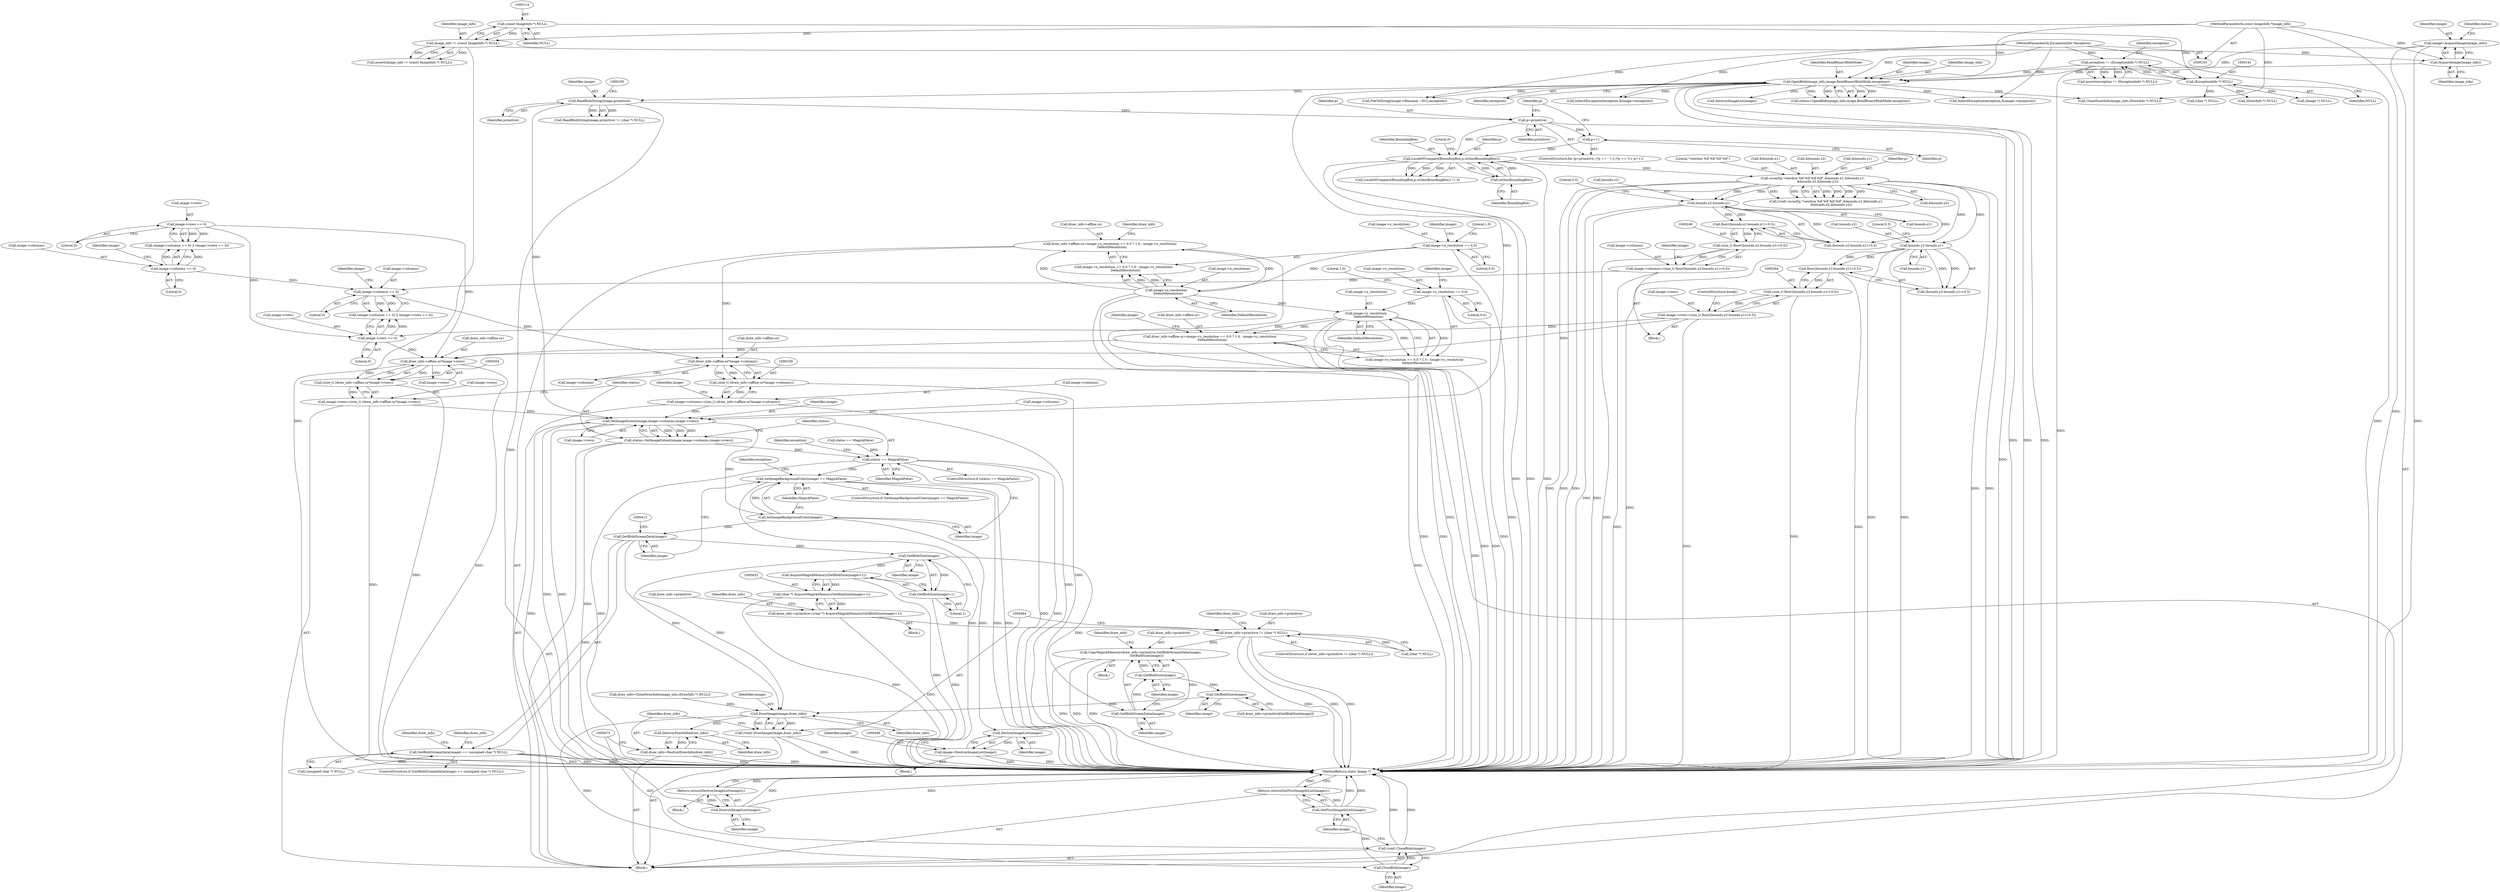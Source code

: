 digraph "0_ImageMagick_f6e9d0d9955e85bdd7540b251cd50d598dacc5e6_38@pointer" {
"1000366" [label="(Call,SetImageExtent(image,image->columns,image->rows))"];
"1000155" [label="(Call,OpenBlob(image_info,image,ReadBinaryBlobMode,exception))"];
"1000151" [label="(Call,AcquireImage(image_info))"];
"1000111" [label="(Call,image_info != (const ImageInfo *) NULL)"];
"1000104" [label="(MethodParameterIn,const ImageInfo *image_info)"];
"1000113" [label="(Call,(const ImageInfo *) NULL)"];
"1000149" [label="(Call,image=AcquireImage(image_info))"];
"1000138" [label="(Call,exception != (ExceptionInfo *) NULL)"];
"1000105" [label="(MethodParameterIn,ExceptionInfo *exception)"];
"1000140" [label="(Call,(ExceptionInfo *) NULL)"];
"1000191" [label="(Call,ReadBlobString(image,primitive))"];
"1000334" [label="(Call,image->columns=(size_t) (draw_info->affine.sx*image->columns))"];
"1000338" [label="(Call,(size_t) (draw_info->affine.sx*image->columns))"];
"1000340" [label="(Call,draw_info->affine.sx*image->columns)"];
"1000298" [label="(Call,draw_info->affine.sx=image->x_resolution == 0.0 ? 1.0 : image->x_resolution/\n    DefaultResolution)"];
"1000311" [label="(Call,image->x_resolution/\n    DefaultResolution)"];
"1000305" [label="(Call,image->x_resolution == 0.0)"];
"1000278" [label="(Call,image->columns == 0)"];
"1000175" [label="(Call,image->columns == 0)"];
"1000243" [label="(Call,image->columns=(size_t) floor((bounds.x2-bounds.x1)+0.5))"];
"1000247" [label="(Call,(size_t) floor((bounds.x2-bounds.x1)+0.5))"];
"1000249" [label="(Call,floor((bounds.x2-bounds.x1)+0.5))"];
"1000251" [label="(Call,bounds.x2-bounds.x1)"];
"1000224" [label="(Call,sscanf(p,\"viewbox %lf %lf %lf %lf\",&bounds.x1,&bounds.y1,\n          &bounds.x2,&bounds.y2))"];
"1000215" [label="(Call,LocaleNCompare(BoundingBox,p,strlen(BoundingBox)))"];
"1000218" [label="(Call,strlen(BoundingBox))"];
"1000199" [label="(Call,p=primitive)"];
"1000211" [label="(Call,p++)"];
"1000349" [label="(Call,image->rows=(size_t) (draw_info->affine.sy*image->rows))"];
"1000353" [label="(Call,(size_t) (draw_info->affine.sy*image->rows))"];
"1000355" [label="(Call,draw_info->affine.sy*image->rows)"];
"1000316" [label="(Call,draw_info->affine.sy=image->y_resolution == 0.0 ? 1.0 : image->y_resolution/\n     DefaultResolution)"];
"1000329" [label="(Call,image->y_resolution/\n     DefaultResolution)"];
"1000323" [label="(Call,image->y_resolution == 0.0)"];
"1000259" [label="(Call,image->rows=(size_t) floor((bounds.y2-bounds.y1)+0.5))"];
"1000263" [label="(Call,(size_t) floor((bounds.y2-bounds.y1)+0.5))"];
"1000265" [label="(Call,floor((bounds.y2-bounds.y1)+0.5))"];
"1000267" [label="(Call,bounds.y2-bounds.y1)"];
"1000283" [label="(Call,image->rows == 0)"];
"1000180" [label="(Call,image->rows == 0)"];
"1000364" [label="(Call,status=SetImageExtent(image,image->columns,image->rows))"];
"1000375" [label="(Call,status == MagickFalse)"];
"1000389" [label="(Call,SetImageBackgroundColor(image) == MagickFalse)"];
"1000386" [label="(Call,DestroyImageList(image))"];
"1000385" [label="(Return,return(DestroyImageList(image));)"];
"1000390" [label="(Call,SetImageBackgroundColor(image))"];
"1000402" [label="(Call,DestroyImageList(image))"];
"1000400" [label="(Call,image=DestroyImageList(image))"];
"1000410" [label="(Call,GetBlobStreamData(image))"];
"1000409" [label="(Call,GetBlobStreamData(image) == (unsigned char *) NULL)"];
"1000435" [label="(Call,GetBlobSize(image))"];
"1000433" [label="(Call,AcquireMagickMemory(GetBlobSize(image)+1))"];
"1000431" [label="(Call,(char *) AcquireMagickMemory(GetBlobSize(image)+1))"];
"1000427" [label="(Call,draw_info->primitive=(char *) AcquireMagickMemory(GetBlobSize(image)+1))"];
"1000439" [label="(Call,draw_info->primitive != (char *) NULL)"];
"1000447" [label="(Call,CopyMagickMemory(draw_info->primitive,GetBlobStreamData(image),\n            GetBlobSize(image)))"];
"1000434" [label="(Call,GetBlobSize(image)+1)"];
"1000451" [label="(Call,GetBlobStreamData(image))"];
"1000453" [label="(Call,GetBlobSize(image))"];
"1000460" [label="(Call,GetBlobSize(image))"];
"1000465" [label="(Call,DrawImage(image,draw_info))"];
"1000463" [label="(Call,(void) DrawImage(image,draw_info))"];
"1000470" [label="(Call,DestroyDrawInfo(draw_info))"];
"1000468" [label="(Call,draw_info=DestroyDrawInfo(draw_info))"];
"1000474" [label="(Call,CloseBlob(image))"];
"1000472" [label="(Call,(void) CloseBlob(image))"];
"1000477" [label="(Call,GetFirstImageInList(image))"];
"1000476" [label="(Return,return(GetFirstImageInList(image));)"];
"1000157" [label="(Identifier,image)"];
"1000441" [label="(Identifier,draw_info)"];
"1000298" [label="(Call,draw_info->affine.sx=image->x_resolution == 0.0 ? 1.0 : image->x_resolution/\n    DefaultResolution)"];
"1000137" [label="(Call,assert(exception != (ExceptionInfo *) NULL))"];
"1000411" [label="(Identifier,image)"];
"1000448" [label="(Call,draw_info->primitive)"];
"1000471" [label="(Identifier,draw_info)"];
"1000179" [label="(Literal,0)"];
"1000227" [label="(Call,&bounds.x1)"];
"1000472" [label="(Call,(void) CloseBlob(image))"];
"1000239" [label="(Call,&bounds.y2)"];
"1000317" [label="(Call,draw_info->affine.sy)"];
"1000385" [label="(Return,return(DestroyImageList(image));)"];
"1000467" [label="(Identifier,draw_info)"];
"1000193" [label="(Identifier,primitive)"];
"1000340" [label="(Call,draw_info->affine.sx*image->columns)"];
"1000174" [label="(Call,(image->columns == 0) || (image->rows == 0))"];
"1000309" [label="(Literal,0.0)"];
"1000368" [label="(Call,image->columns)"];
"1000322" [label="(Call,image->y_resolution == 0.0 ? 1.0 : image->y_resolution/\n     DefaultResolution)"];
"1000275" [label="(ControlStructure,break;)"];
"1000235" [label="(Call,&bounds.x2)"];
"1000247" [label="(Call,(size_t) floor((bounds.x2-bounds.x1)+0.5))"];
"1000469" [label="(Identifier,draw_info)"];
"1000341" [label="(Call,draw_info->affine.sx)"];
"1000194" [label="(Call,(char *) NULL)"];
"1000150" [label="(Identifier,image)"];
"1000277" [label="(Call,(image->columns == 0) || (image->rows == 0))"];
"1000389" [label="(Call,SetImageBackgroundColor(image) == MagickFalse)"];
"1000474" [label="(Call,CloseBlob(image))"];
"1000182" [label="(Identifier,image)"];
"1000139" [label="(Identifier,exception)"];
"1000255" [label="(Call,bounds.x1)"];
"1000190" [label="(Call,ReadBlobString(image,primitive) != (char *) NULL)"];
"1000218" [label="(Call,strlen(BoundingBox))"];
"1000402" [label="(Call,DestroyImageList(image))"];
"1000138" [label="(Call,exception != (ExceptionInfo *) NULL)"];
"1000452" [label="(Identifier,image)"];
"1000456" [label="(Call,draw_info->primitive[GetBlobSize(image)])"];
"1000284" [label="(Call,image->rows)"];
"1000454" [label="(Identifier,image)"];
"1000394" [label="(Call,InheritException(exception,&image->exception))"];
"1000465" [label="(Call,DrawImage(image,draw_info))"];
"1000388" [label="(ControlStructure,if (SetImageBackgroundColor(image) == MagickFalse))"];
"1000390" [label="(Call,SetImageBackgroundColor(image))"];
"1000263" [label="(Call,(size_t) floor((bounds.y2-bounds.y1)+0.5))"];
"1000167" [label="(Call,DestroyImageList(image))"];
"1000217" [label="(Identifier,p)"];
"1000461" [label="(Identifier,image)"];
"1000338" [label="(Call,(size_t) (draw_info->affine.sx*image->columns))"];
"1000346" [label="(Call,image->columns)"];
"1000260" [label="(Call,image->rows)"];
"1000315" [label="(Identifier,DefaultResolution)"];
"1000285" [label="(Identifier,image)"];
"1000104" [label="(MethodParameterIn,const ImageInfo *image_info)"];
"1000161" [label="(Call,status == MagickFalse)"];
"1000449" [label="(Identifier,draw_info)"];
"1000437" [label="(Literal,1)"];
"1000215" [label="(Call,LocaleNCompare(BoundingBox,p,strlen(BoundingBox)))"];
"1000111" [label="(Call,image_info != (const ImageInfo *) NULL)"];
"1000181" [label="(Call,image->rows)"];
"1000261" [label="(Identifier,image)"];
"1000191" [label="(Call,ReadBlobString(image,primitive))"];
"1000225" [label="(Identifier,p)"];
"1000212" [label="(Identifier,p)"];
"1000295" [label="(Call,(DrawInfo *) NULL)"];
"1000376" [label="(Identifier,status)"];
"1000365" [label="(Identifier,status)"];
"1000477" [label="(Call,GetFirstImageInList(image))"];
"1000282" [label="(Literal,0)"];
"1000403" [label="(Identifier,image)"];
"1000112" [label="(Identifier,image_info)"];
"1000476" [label="(Return,return(GetFirstImageInList(image));)"];
"1000156" [label="(Identifier,image_info)"];
"1000375" [label="(Call,status == MagickFalse)"];
"1000334" [label="(Call,image->columns=(size_t) (draw_info->affine.sx*image->columns))"];
"1000170" [label="(Call,(Image *) NULL)"];
"1000377" [label="(Identifier,MagickFalse)"];
"1000192" [label="(Identifier,image)"];
"1000251" [label="(Call,bounds.x2-bounds.x1)"];
"1000379" [label="(Call,InheritException(exception,&image->exception))"];
"1000364" [label="(Call,status=SetImageExtent(image,image->columns,image->rows))"];
"1000140" [label="(Call,(ExceptionInfo *) NULL)"];
"1000158" [label="(Identifier,ReadBinaryBlobMode)"];
"1000205" [label="(Identifier,p)"];
"1000436" [label="(Identifier,image)"];
"1000460" [label="(Call,GetBlobSize(image))"];
"1000349" [label="(Call,image->rows=(size_t) (draw_info->affine.sy*image->rows))"];
"1000153" [label="(Call,status=OpenBlob(image_info,image,ReadBinaryBlobMode,exception))"];
"1000351" [label="(Identifier,image)"];
"1000155" [label="(Call,OpenBlob(image_info,image,ReadBinaryBlobMode,exception))"];
"1000149" [label="(Call,image=AcquireImage(image_info))"];
"1000249" [label="(Call,floor((bounds.x2-bounds.x1)+0.5))"];
"1000330" [label="(Call,image->y_resolution)"];
"1000438" [label="(ControlStructure,if (draw_info->primitive != (char *) NULL))"];
"1000154" [label="(Identifier,status)"];
"1000428" [label="(Call,draw_info->primitive)"];
"1000278" [label="(Call,image->columns == 0)"];
"1000258" [label="(Literal,0.5)"];
"1000387" [label="(Identifier,image)"];
"1000180" [label="(Call,image->rows == 0)"];
"1000201" [label="(Identifier,primitive)"];
"1000151" [label="(Call,AcquireImage(image_info))"];
"1000268" [label="(Call,bounds.y2)"];
"1000380" [label="(Identifier,exception)"];
"1000214" [label="(Call,LocaleNCompare(BoundingBox,p,strlen(BoundingBox)) != 0)"];
"1000366" [label="(Call,SetImageExtent(image,image->columns,image->rows))"];
"1000113" [label="(Call,(const ImageInfo *) NULL)"];
"1000219" [label="(Identifier,BoundingBox)"];
"1000312" [label="(Call,image->x_resolution)"];
"1000470" [label="(Call,DestroyDrawInfo(draw_info))"];
"1000408" [label="(ControlStructure,if (GetBlobStreamData(image) == (unsigned char *) NULL))"];
"1000374" [label="(ControlStructure,if (status == MagickFalse))"];
"1000283" [label="(Call,image->rows == 0)"];
"1000252" [label="(Call,bounds.x2)"];
"1000316" [label="(Call,draw_info->affine.sy=image->y_resolution == 0.0 ? 1.0 : image->y_resolution/\n     DefaultResolution)"];
"1000243" [label="(Call,image->columns=(size_t) floor((bounds.x2-bounds.x1)+0.5))"];
"1000431" [label="(Call,(char *) AcquireMagickMemory(GetBlobSize(image)+1))"];
"1000311" [label="(Call,image->x_resolution/\n    DefaultResolution)"];
"1000391" [label="(Identifier,image)"];
"1000115" [label="(Identifier,NULL)"];
"1000142" [label="(Identifier,NULL)"];
"1000305" [label="(Call,image->x_resolution == 0.0)"];
"1000198" [label="(ControlStructure,for (p=primitive; (*p == ' ') || (*p == '\t'); p++))"];
"1000231" [label="(Call,&bounds.y1)"];
"1000361" [label="(Call,image->rows)"];
"1000159" [label="(Identifier,exception)"];
"1000152" [label="(Identifier,image_info)"];
"1000110" [label="(Call,assert(image_info != (const ImageInfo *) NULL))"];
"1000327" [label="(Literal,0.0)"];
"1000426" [label="(Block,)"];
"1000458" [label="(Identifier,draw_info)"];
"1000463" [label="(Call,(void) DrawImage(image,draw_info))"];
"1000259" [label="(Call,image->rows=(size_t) floor((bounds.y2-bounds.y1)+0.5))"];
"1000336" [label="(Identifier,image)"];
"1000328" [label="(Literal,1.0)"];
"1000427" [label="(Call,draw_info->primitive=(char *) AcquireMagickMemory(GetBlobSize(image)+1))"];
"1000440" [label="(Call,draw_info->primitive)"];
"1000353" [label="(Call,(size_t) (draw_info->affine.sy*image->rows))"];
"1000434" [label="(Call,GetBlobSize(image)+1)"];
"1000386" [label="(Call,DestroyImageList(image))"];
"1000451" [label="(Call,GetBlobStreamData(image))"];
"1000267" [label="(Call,bounds.y2-bounds.y1)"];
"1000447" [label="(Call,CopyMagickMemory(draw_info->primitive,GetBlobStreamData(image),\n            GetBlobSize(image)))"];
"1000299" [label="(Call,draw_info->affine.sx)"];
"1000350" [label="(Call,image->rows)"];
"1000323" [label="(Call,image->y_resolution == 0.0)"];
"1000466" [label="(Identifier,image)"];
"1000211" [label="(Call,p++)"];
"1000453" [label="(Call,GetBlobSize(image))"];
"1000106" [label="(Block,)"];
"1000401" [label="(Identifier,image)"];
"1000392" [label="(Identifier,MagickFalse)"];
"1000271" [label="(Call,bounds.y1)"];
"1000410" [label="(Call,GetBlobStreamData(image))"];
"1000266" [label="(Call,(bounds.y2-bounds.y1)+0.5)"];
"1000479" [label="(MethodReturn,static Image *)"];
"1000184" [label="(Literal,0)"];
"1000429" [label="(Identifier,draw_info)"];
"1000333" [label="(Identifier,DefaultResolution)"];
"1000329" [label="(Call,image->y_resolution/\n     DefaultResolution)"];
"1000279" [label="(Call,image->columns)"];
"1000224" [label="(Call,sscanf(p,\"viewbox %lf %lf %lf %lf\",&bounds.x1,&bounds.y1,\n          &bounds.x2,&bounds.y2))"];
"1000443" [label="(Call,(char *) NULL)"];
"1000226" [label="(Literal,\"viewbox %lf %lf %lf %lf\")"];
"1000355" [label="(Call,draw_info->affine.sy*image->rows)"];
"1000274" [label="(Literal,0.5)"];
"1000367" [label="(Identifier,image)"];
"1000304" [label="(Call,image->x_resolution == 0.0 ? 1.0 : image->x_resolution/\n    DefaultResolution)"];
"1000216" [label="(Identifier,BoundingBox)"];
"1000393" [label="(Block,)"];
"1000433" [label="(Call,AcquireMagickMemory(GetBlobSize(image)+1))"];
"1000439" [label="(Call,draw_info->primitive != (char *) NULL)"];
"1000478" [label="(Identifier,image)"];
"1000475" [label="(Identifier,image)"];
"1000199" [label="(Call,p=primitive)"];
"1000446" [label="(Block,)"];
"1000306" [label="(Call,image->x_resolution)"];
"1000356" [label="(Call,draw_info->affine.sy)"];
"1000417" [label="(Identifier,draw_info)"];
"1000409" [label="(Call,GetBlobStreamData(image) == (unsigned char *) NULL)"];
"1000220" [label="(Literal,0)"];
"1000313" [label="(Identifier,image)"];
"1000200" [label="(Identifier,p)"];
"1000287" [label="(Literal,0)"];
"1000310" [label="(Literal,1.0)"];
"1000371" [label="(Call,image->rows)"];
"1000293" [label="(Call,CloneDrawInfo(image_info,(DrawInfo *) NULL))"];
"1000175" [label="(Call,image->columns == 0)"];
"1000291" [label="(Call,draw_info=CloneDrawInfo(image_info,(DrawInfo *) NULL))"];
"1000176" [label="(Call,image->columns)"];
"1000331" [label="(Identifier,image)"];
"1000244" [label="(Call,image->columns)"];
"1000419" [label="(Call,FileToString(image->filename,~0UL,exception))"];
"1000412" [label="(Call,(unsigned char *) NULL)"];
"1000197" [label="(Block,)"];
"1000222" [label="(Call,(void) sscanf(p,\"viewbox %lf %lf %lf %lf\",&bounds.x1,&bounds.y1,\n          &bounds.x2,&bounds.y2))"];
"1000395" [label="(Identifier,exception)"];
"1000468" [label="(Call,draw_info=DestroyDrawInfo(draw_info))"];
"1000378" [label="(Block,)"];
"1000435" [label="(Call,GetBlobSize(image))"];
"1000250" [label="(Call,(bounds.x2-bounds.x1)+0.5)"];
"1000400" [label="(Call,image=DestroyImageList(image))"];
"1000319" [label="(Identifier,draw_info)"];
"1000105" [label="(MethodParameterIn,ExceptionInfo *exception)"];
"1000265" [label="(Call,floor((bounds.y2-bounds.y1)+0.5))"];
"1000324" [label="(Call,image->y_resolution)"];
"1000335" [label="(Call,image->columns)"];
"1000366" -> "1000364"  [label="AST: "];
"1000366" -> "1000371"  [label="CFG: "];
"1000367" -> "1000366"  [label="AST: "];
"1000368" -> "1000366"  [label="AST: "];
"1000371" -> "1000366"  [label="AST: "];
"1000364" -> "1000366"  [label="CFG: "];
"1000366" -> "1000479"  [label="DDG: "];
"1000366" -> "1000479"  [label="DDG: "];
"1000366" -> "1000364"  [label="DDG: "];
"1000366" -> "1000364"  [label="DDG: "];
"1000366" -> "1000364"  [label="DDG: "];
"1000155" -> "1000366"  [label="DDG: "];
"1000191" -> "1000366"  [label="DDG: "];
"1000334" -> "1000366"  [label="DDG: "];
"1000349" -> "1000366"  [label="DDG: "];
"1000366" -> "1000386"  [label="DDG: "];
"1000366" -> "1000390"  [label="DDG: "];
"1000155" -> "1000153"  [label="AST: "];
"1000155" -> "1000159"  [label="CFG: "];
"1000156" -> "1000155"  [label="AST: "];
"1000157" -> "1000155"  [label="AST: "];
"1000158" -> "1000155"  [label="AST: "];
"1000159" -> "1000155"  [label="AST: "];
"1000153" -> "1000155"  [label="CFG: "];
"1000155" -> "1000479"  [label="DDG: "];
"1000155" -> "1000479"  [label="DDG: "];
"1000155" -> "1000479"  [label="DDG: "];
"1000155" -> "1000153"  [label="DDG: "];
"1000155" -> "1000153"  [label="DDG: "];
"1000155" -> "1000153"  [label="DDG: "];
"1000155" -> "1000153"  [label="DDG: "];
"1000151" -> "1000155"  [label="DDG: "];
"1000104" -> "1000155"  [label="DDG: "];
"1000149" -> "1000155"  [label="DDG: "];
"1000138" -> "1000155"  [label="DDG: "];
"1000105" -> "1000155"  [label="DDG: "];
"1000155" -> "1000167"  [label="DDG: "];
"1000155" -> "1000191"  [label="DDG: "];
"1000155" -> "1000293"  [label="DDG: "];
"1000155" -> "1000379"  [label="DDG: "];
"1000155" -> "1000394"  [label="DDG: "];
"1000155" -> "1000419"  [label="DDG: "];
"1000151" -> "1000149"  [label="AST: "];
"1000151" -> "1000152"  [label="CFG: "];
"1000152" -> "1000151"  [label="AST: "];
"1000149" -> "1000151"  [label="CFG: "];
"1000151" -> "1000149"  [label="DDG: "];
"1000111" -> "1000151"  [label="DDG: "];
"1000104" -> "1000151"  [label="DDG: "];
"1000111" -> "1000110"  [label="AST: "];
"1000111" -> "1000113"  [label="CFG: "];
"1000112" -> "1000111"  [label="AST: "];
"1000113" -> "1000111"  [label="AST: "];
"1000110" -> "1000111"  [label="CFG: "];
"1000111" -> "1000479"  [label="DDG: "];
"1000111" -> "1000110"  [label="DDG: "];
"1000111" -> "1000110"  [label="DDG: "];
"1000104" -> "1000111"  [label="DDG: "];
"1000113" -> "1000111"  [label="DDG: "];
"1000104" -> "1000103"  [label="AST: "];
"1000104" -> "1000479"  [label="DDG: "];
"1000104" -> "1000293"  [label="DDG: "];
"1000113" -> "1000115"  [label="CFG: "];
"1000114" -> "1000113"  [label="AST: "];
"1000115" -> "1000113"  [label="AST: "];
"1000113" -> "1000140"  [label="DDG: "];
"1000149" -> "1000106"  [label="AST: "];
"1000150" -> "1000149"  [label="AST: "];
"1000154" -> "1000149"  [label="CFG: "];
"1000149" -> "1000479"  [label="DDG: "];
"1000138" -> "1000137"  [label="AST: "];
"1000138" -> "1000140"  [label="CFG: "];
"1000139" -> "1000138"  [label="AST: "];
"1000140" -> "1000138"  [label="AST: "];
"1000137" -> "1000138"  [label="CFG: "];
"1000138" -> "1000479"  [label="DDG: "];
"1000138" -> "1000137"  [label="DDG: "];
"1000138" -> "1000137"  [label="DDG: "];
"1000105" -> "1000138"  [label="DDG: "];
"1000140" -> "1000138"  [label="DDG: "];
"1000105" -> "1000103"  [label="AST: "];
"1000105" -> "1000479"  [label="DDG: "];
"1000105" -> "1000379"  [label="DDG: "];
"1000105" -> "1000394"  [label="DDG: "];
"1000105" -> "1000419"  [label="DDG: "];
"1000140" -> "1000142"  [label="CFG: "];
"1000141" -> "1000140"  [label="AST: "];
"1000142" -> "1000140"  [label="AST: "];
"1000140" -> "1000170"  [label="DDG: "];
"1000140" -> "1000194"  [label="DDG: "];
"1000140" -> "1000295"  [label="DDG: "];
"1000191" -> "1000190"  [label="AST: "];
"1000191" -> "1000193"  [label="CFG: "];
"1000192" -> "1000191"  [label="AST: "];
"1000193" -> "1000191"  [label="AST: "];
"1000195" -> "1000191"  [label="CFG: "];
"1000191" -> "1000479"  [label="DDG: "];
"1000191" -> "1000190"  [label="DDG: "];
"1000191" -> "1000190"  [label="DDG: "];
"1000191" -> "1000199"  [label="DDG: "];
"1000334" -> "1000106"  [label="AST: "];
"1000334" -> "1000338"  [label="CFG: "];
"1000335" -> "1000334"  [label="AST: "];
"1000338" -> "1000334"  [label="AST: "];
"1000351" -> "1000334"  [label="CFG: "];
"1000334" -> "1000479"  [label="DDG: "];
"1000338" -> "1000334"  [label="DDG: "];
"1000338" -> "1000340"  [label="CFG: "];
"1000339" -> "1000338"  [label="AST: "];
"1000340" -> "1000338"  [label="AST: "];
"1000338" -> "1000479"  [label="DDG: "];
"1000340" -> "1000338"  [label="DDG: "];
"1000340" -> "1000338"  [label="DDG: "];
"1000340" -> "1000346"  [label="CFG: "];
"1000341" -> "1000340"  [label="AST: "];
"1000346" -> "1000340"  [label="AST: "];
"1000340" -> "1000479"  [label="DDG: "];
"1000298" -> "1000340"  [label="DDG: "];
"1000278" -> "1000340"  [label="DDG: "];
"1000298" -> "1000106"  [label="AST: "];
"1000298" -> "1000304"  [label="CFG: "];
"1000299" -> "1000298"  [label="AST: "];
"1000304" -> "1000298"  [label="AST: "];
"1000319" -> "1000298"  [label="CFG: "];
"1000298" -> "1000479"  [label="DDG: "];
"1000311" -> "1000298"  [label="DDG: "];
"1000311" -> "1000298"  [label="DDG: "];
"1000311" -> "1000304"  [label="AST: "];
"1000311" -> "1000315"  [label="CFG: "];
"1000312" -> "1000311"  [label="AST: "];
"1000315" -> "1000311"  [label="AST: "];
"1000304" -> "1000311"  [label="CFG: "];
"1000311" -> "1000479"  [label="DDG: "];
"1000311" -> "1000479"  [label="DDG: "];
"1000311" -> "1000304"  [label="DDG: "];
"1000311" -> "1000304"  [label="DDG: "];
"1000305" -> "1000311"  [label="DDG: "];
"1000311" -> "1000329"  [label="DDG: "];
"1000305" -> "1000304"  [label="AST: "];
"1000305" -> "1000309"  [label="CFG: "];
"1000306" -> "1000305"  [label="AST: "];
"1000309" -> "1000305"  [label="AST: "];
"1000310" -> "1000305"  [label="CFG: "];
"1000313" -> "1000305"  [label="CFG: "];
"1000305" -> "1000479"  [label="DDG: "];
"1000278" -> "1000277"  [label="AST: "];
"1000278" -> "1000282"  [label="CFG: "];
"1000279" -> "1000278"  [label="AST: "];
"1000282" -> "1000278"  [label="AST: "];
"1000285" -> "1000278"  [label="CFG: "];
"1000277" -> "1000278"  [label="CFG: "];
"1000278" -> "1000277"  [label="DDG: "];
"1000278" -> "1000277"  [label="DDG: "];
"1000175" -> "1000278"  [label="DDG: "];
"1000243" -> "1000278"  [label="DDG: "];
"1000175" -> "1000174"  [label="AST: "];
"1000175" -> "1000179"  [label="CFG: "];
"1000176" -> "1000175"  [label="AST: "];
"1000179" -> "1000175"  [label="AST: "];
"1000182" -> "1000175"  [label="CFG: "];
"1000174" -> "1000175"  [label="CFG: "];
"1000175" -> "1000174"  [label="DDG: "];
"1000175" -> "1000174"  [label="DDG: "];
"1000243" -> "1000197"  [label="AST: "];
"1000243" -> "1000247"  [label="CFG: "];
"1000244" -> "1000243"  [label="AST: "];
"1000247" -> "1000243"  [label="AST: "];
"1000261" -> "1000243"  [label="CFG: "];
"1000243" -> "1000479"  [label="DDG: "];
"1000247" -> "1000243"  [label="DDG: "];
"1000247" -> "1000249"  [label="CFG: "];
"1000248" -> "1000247"  [label="AST: "];
"1000249" -> "1000247"  [label="AST: "];
"1000247" -> "1000479"  [label="DDG: "];
"1000249" -> "1000247"  [label="DDG: "];
"1000249" -> "1000250"  [label="CFG: "];
"1000250" -> "1000249"  [label="AST: "];
"1000249" -> "1000479"  [label="DDG: "];
"1000251" -> "1000249"  [label="DDG: "];
"1000251" -> "1000249"  [label="DDG: "];
"1000251" -> "1000250"  [label="AST: "];
"1000251" -> "1000255"  [label="CFG: "];
"1000252" -> "1000251"  [label="AST: "];
"1000255" -> "1000251"  [label="AST: "];
"1000258" -> "1000251"  [label="CFG: "];
"1000251" -> "1000479"  [label="DDG: "];
"1000251" -> "1000479"  [label="DDG: "];
"1000251" -> "1000250"  [label="DDG: "];
"1000251" -> "1000250"  [label="DDG: "];
"1000224" -> "1000251"  [label="DDG: "];
"1000224" -> "1000251"  [label="DDG: "];
"1000224" -> "1000222"  [label="AST: "];
"1000224" -> "1000239"  [label="CFG: "];
"1000225" -> "1000224"  [label="AST: "];
"1000226" -> "1000224"  [label="AST: "];
"1000227" -> "1000224"  [label="AST: "];
"1000231" -> "1000224"  [label="AST: "];
"1000235" -> "1000224"  [label="AST: "];
"1000239" -> "1000224"  [label="AST: "];
"1000222" -> "1000224"  [label="CFG: "];
"1000224" -> "1000479"  [label="DDG: "];
"1000224" -> "1000479"  [label="DDG: "];
"1000224" -> "1000479"  [label="DDG: "];
"1000224" -> "1000479"  [label="DDG: "];
"1000224" -> "1000479"  [label="DDG: "];
"1000224" -> "1000222"  [label="DDG: "];
"1000224" -> "1000222"  [label="DDG: "];
"1000224" -> "1000222"  [label="DDG: "];
"1000224" -> "1000222"  [label="DDG: "];
"1000224" -> "1000222"  [label="DDG: "];
"1000224" -> "1000222"  [label="DDG: "];
"1000215" -> "1000224"  [label="DDG: "];
"1000224" -> "1000267"  [label="DDG: "];
"1000224" -> "1000267"  [label="DDG: "];
"1000215" -> "1000214"  [label="AST: "];
"1000215" -> "1000218"  [label="CFG: "];
"1000216" -> "1000215"  [label="AST: "];
"1000217" -> "1000215"  [label="AST: "];
"1000218" -> "1000215"  [label="AST: "];
"1000220" -> "1000215"  [label="CFG: "];
"1000215" -> "1000479"  [label="DDG: "];
"1000215" -> "1000479"  [label="DDG: "];
"1000215" -> "1000479"  [label="DDG: "];
"1000215" -> "1000214"  [label="DDG: "];
"1000215" -> "1000214"  [label="DDG: "];
"1000215" -> "1000214"  [label="DDG: "];
"1000218" -> "1000215"  [label="DDG: "];
"1000199" -> "1000215"  [label="DDG: "];
"1000211" -> "1000215"  [label="DDG: "];
"1000215" -> "1000218"  [label="DDG: "];
"1000218" -> "1000219"  [label="CFG: "];
"1000219" -> "1000218"  [label="AST: "];
"1000199" -> "1000198"  [label="AST: "];
"1000199" -> "1000201"  [label="CFG: "];
"1000200" -> "1000199"  [label="AST: "];
"1000201" -> "1000199"  [label="AST: "];
"1000205" -> "1000199"  [label="CFG: "];
"1000199" -> "1000479"  [label="DDG: "];
"1000199" -> "1000211"  [label="DDG: "];
"1000211" -> "1000198"  [label="AST: "];
"1000211" -> "1000212"  [label="CFG: "];
"1000212" -> "1000211"  [label="AST: "];
"1000205" -> "1000211"  [label="CFG: "];
"1000349" -> "1000106"  [label="AST: "];
"1000349" -> "1000353"  [label="CFG: "];
"1000350" -> "1000349"  [label="AST: "];
"1000353" -> "1000349"  [label="AST: "];
"1000365" -> "1000349"  [label="CFG: "];
"1000349" -> "1000479"  [label="DDG: "];
"1000353" -> "1000349"  [label="DDG: "];
"1000353" -> "1000355"  [label="CFG: "];
"1000354" -> "1000353"  [label="AST: "];
"1000355" -> "1000353"  [label="AST: "];
"1000353" -> "1000479"  [label="DDG: "];
"1000355" -> "1000353"  [label="DDG: "];
"1000355" -> "1000353"  [label="DDG: "];
"1000355" -> "1000361"  [label="CFG: "];
"1000356" -> "1000355"  [label="AST: "];
"1000361" -> "1000355"  [label="AST: "];
"1000355" -> "1000479"  [label="DDG: "];
"1000316" -> "1000355"  [label="DDG: "];
"1000259" -> "1000355"  [label="DDG: "];
"1000283" -> "1000355"  [label="DDG: "];
"1000180" -> "1000355"  [label="DDG: "];
"1000316" -> "1000106"  [label="AST: "];
"1000316" -> "1000322"  [label="CFG: "];
"1000317" -> "1000316"  [label="AST: "];
"1000322" -> "1000316"  [label="AST: "];
"1000336" -> "1000316"  [label="CFG: "];
"1000316" -> "1000479"  [label="DDG: "];
"1000329" -> "1000316"  [label="DDG: "];
"1000329" -> "1000316"  [label="DDG: "];
"1000329" -> "1000322"  [label="AST: "];
"1000329" -> "1000333"  [label="CFG: "];
"1000330" -> "1000329"  [label="AST: "];
"1000333" -> "1000329"  [label="AST: "];
"1000322" -> "1000329"  [label="CFG: "];
"1000329" -> "1000479"  [label="DDG: "];
"1000329" -> "1000479"  [label="DDG: "];
"1000329" -> "1000322"  [label="DDG: "];
"1000329" -> "1000322"  [label="DDG: "];
"1000323" -> "1000329"  [label="DDG: "];
"1000323" -> "1000322"  [label="AST: "];
"1000323" -> "1000327"  [label="CFG: "];
"1000324" -> "1000323"  [label="AST: "];
"1000327" -> "1000323"  [label="AST: "];
"1000328" -> "1000323"  [label="CFG: "];
"1000331" -> "1000323"  [label="CFG: "];
"1000323" -> "1000479"  [label="DDG: "];
"1000259" -> "1000197"  [label="AST: "];
"1000259" -> "1000263"  [label="CFG: "];
"1000260" -> "1000259"  [label="AST: "];
"1000263" -> "1000259"  [label="AST: "];
"1000275" -> "1000259"  [label="CFG: "];
"1000259" -> "1000479"  [label="DDG: "];
"1000263" -> "1000259"  [label="DDG: "];
"1000259" -> "1000283"  [label="DDG: "];
"1000263" -> "1000265"  [label="CFG: "];
"1000264" -> "1000263"  [label="AST: "];
"1000265" -> "1000263"  [label="AST: "];
"1000263" -> "1000479"  [label="DDG: "];
"1000265" -> "1000263"  [label="DDG: "];
"1000265" -> "1000266"  [label="CFG: "];
"1000266" -> "1000265"  [label="AST: "];
"1000265" -> "1000479"  [label="DDG: "];
"1000267" -> "1000265"  [label="DDG: "];
"1000267" -> "1000265"  [label="DDG: "];
"1000267" -> "1000266"  [label="AST: "];
"1000267" -> "1000271"  [label="CFG: "];
"1000268" -> "1000267"  [label="AST: "];
"1000271" -> "1000267"  [label="AST: "];
"1000274" -> "1000267"  [label="CFG: "];
"1000267" -> "1000479"  [label="DDG: "];
"1000267" -> "1000479"  [label="DDG: "];
"1000267" -> "1000266"  [label="DDG: "];
"1000267" -> "1000266"  [label="DDG: "];
"1000283" -> "1000277"  [label="AST: "];
"1000283" -> "1000287"  [label="CFG: "];
"1000284" -> "1000283"  [label="AST: "];
"1000287" -> "1000283"  [label="AST: "];
"1000277" -> "1000283"  [label="CFG: "];
"1000283" -> "1000277"  [label="DDG: "];
"1000283" -> "1000277"  [label="DDG: "];
"1000180" -> "1000283"  [label="DDG: "];
"1000180" -> "1000174"  [label="AST: "];
"1000180" -> "1000184"  [label="CFG: "];
"1000181" -> "1000180"  [label="AST: "];
"1000184" -> "1000180"  [label="AST: "];
"1000174" -> "1000180"  [label="CFG: "];
"1000180" -> "1000174"  [label="DDG: "];
"1000180" -> "1000174"  [label="DDG: "];
"1000364" -> "1000106"  [label="AST: "];
"1000365" -> "1000364"  [label="AST: "];
"1000376" -> "1000364"  [label="CFG: "];
"1000364" -> "1000479"  [label="DDG: "];
"1000364" -> "1000375"  [label="DDG: "];
"1000375" -> "1000374"  [label="AST: "];
"1000375" -> "1000377"  [label="CFG: "];
"1000376" -> "1000375"  [label="AST: "];
"1000377" -> "1000375"  [label="AST: "];
"1000380" -> "1000375"  [label="CFG: "];
"1000391" -> "1000375"  [label="CFG: "];
"1000375" -> "1000479"  [label="DDG: "];
"1000375" -> "1000479"  [label="DDG: "];
"1000375" -> "1000479"  [label="DDG: "];
"1000161" -> "1000375"  [label="DDG: "];
"1000375" -> "1000389"  [label="DDG: "];
"1000389" -> "1000388"  [label="AST: "];
"1000389" -> "1000392"  [label="CFG: "];
"1000390" -> "1000389"  [label="AST: "];
"1000392" -> "1000389"  [label="AST: "];
"1000395" -> "1000389"  [label="CFG: "];
"1000411" -> "1000389"  [label="CFG: "];
"1000389" -> "1000479"  [label="DDG: "];
"1000389" -> "1000479"  [label="DDG: "];
"1000389" -> "1000479"  [label="DDG: "];
"1000390" -> "1000389"  [label="DDG: "];
"1000386" -> "1000385"  [label="AST: "];
"1000386" -> "1000387"  [label="CFG: "];
"1000387" -> "1000386"  [label="AST: "];
"1000385" -> "1000386"  [label="CFG: "];
"1000386" -> "1000479"  [label="DDG: "];
"1000386" -> "1000479"  [label="DDG: "];
"1000386" -> "1000385"  [label="DDG: "];
"1000385" -> "1000378"  [label="AST: "];
"1000479" -> "1000385"  [label="CFG: "];
"1000385" -> "1000479"  [label="DDG: "];
"1000390" -> "1000391"  [label="CFG: "];
"1000391" -> "1000390"  [label="AST: "];
"1000392" -> "1000390"  [label="CFG: "];
"1000390" -> "1000402"  [label="DDG: "];
"1000390" -> "1000410"  [label="DDG: "];
"1000402" -> "1000400"  [label="AST: "];
"1000402" -> "1000403"  [label="CFG: "];
"1000403" -> "1000402"  [label="AST: "];
"1000400" -> "1000402"  [label="CFG: "];
"1000402" -> "1000400"  [label="DDG: "];
"1000400" -> "1000393"  [label="AST: "];
"1000401" -> "1000400"  [label="AST: "];
"1000406" -> "1000400"  [label="CFG: "];
"1000400" -> "1000479"  [label="DDG: "];
"1000400" -> "1000479"  [label="DDG: "];
"1000410" -> "1000409"  [label="AST: "];
"1000410" -> "1000411"  [label="CFG: "];
"1000411" -> "1000410"  [label="AST: "];
"1000413" -> "1000410"  [label="CFG: "];
"1000410" -> "1000409"  [label="DDG: "];
"1000410" -> "1000435"  [label="DDG: "];
"1000410" -> "1000465"  [label="DDG: "];
"1000409" -> "1000408"  [label="AST: "];
"1000409" -> "1000412"  [label="CFG: "];
"1000412" -> "1000409"  [label="AST: "];
"1000417" -> "1000409"  [label="CFG: "];
"1000429" -> "1000409"  [label="CFG: "];
"1000409" -> "1000479"  [label="DDG: "];
"1000409" -> "1000479"  [label="DDG: "];
"1000409" -> "1000479"  [label="DDG: "];
"1000412" -> "1000409"  [label="DDG: "];
"1000435" -> "1000434"  [label="AST: "];
"1000435" -> "1000436"  [label="CFG: "];
"1000436" -> "1000435"  [label="AST: "];
"1000437" -> "1000435"  [label="CFG: "];
"1000435" -> "1000433"  [label="DDG: "];
"1000435" -> "1000434"  [label="DDG: "];
"1000435" -> "1000451"  [label="DDG: "];
"1000435" -> "1000465"  [label="DDG: "];
"1000433" -> "1000431"  [label="AST: "];
"1000433" -> "1000434"  [label="CFG: "];
"1000434" -> "1000433"  [label="AST: "];
"1000431" -> "1000433"  [label="CFG: "];
"1000433" -> "1000479"  [label="DDG: "];
"1000433" -> "1000431"  [label="DDG: "];
"1000431" -> "1000427"  [label="AST: "];
"1000432" -> "1000431"  [label="AST: "];
"1000427" -> "1000431"  [label="CFG: "];
"1000431" -> "1000479"  [label="DDG: "];
"1000431" -> "1000427"  [label="DDG: "];
"1000427" -> "1000426"  [label="AST: "];
"1000428" -> "1000427"  [label="AST: "];
"1000441" -> "1000427"  [label="CFG: "];
"1000427" -> "1000479"  [label="DDG: "];
"1000427" -> "1000439"  [label="DDG: "];
"1000439" -> "1000438"  [label="AST: "];
"1000439" -> "1000443"  [label="CFG: "];
"1000440" -> "1000439"  [label="AST: "];
"1000443" -> "1000439"  [label="AST: "];
"1000449" -> "1000439"  [label="CFG: "];
"1000464" -> "1000439"  [label="CFG: "];
"1000439" -> "1000479"  [label="DDG: "];
"1000439" -> "1000479"  [label="DDG: "];
"1000439" -> "1000479"  [label="DDG: "];
"1000443" -> "1000439"  [label="DDG: "];
"1000439" -> "1000447"  [label="DDG: "];
"1000447" -> "1000446"  [label="AST: "];
"1000447" -> "1000453"  [label="CFG: "];
"1000448" -> "1000447"  [label="AST: "];
"1000451" -> "1000447"  [label="AST: "];
"1000453" -> "1000447"  [label="AST: "];
"1000458" -> "1000447"  [label="CFG: "];
"1000447" -> "1000479"  [label="DDG: "];
"1000447" -> "1000479"  [label="DDG: "];
"1000447" -> "1000479"  [label="DDG: "];
"1000451" -> "1000447"  [label="DDG: "];
"1000453" -> "1000447"  [label="DDG: "];
"1000434" -> "1000437"  [label="CFG: "];
"1000437" -> "1000434"  [label="AST: "];
"1000434" -> "1000479"  [label="DDG: "];
"1000451" -> "1000452"  [label="CFG: "];
"1000452" -> "1000451"  [label="AST: "];
"1000454" -> "1000451"  [label="CFG: "];
"1000451" -> "1000453"  [label="DDG: "];
"1000453" -> "1000454"  [label="CFG: "];
"1000454" -> "1000453"  [label="AST: "];
"1000453" -> "1000460"  [label="DDG: "];
"1000460" -> "1000456"  [label="AST: "];
"1000460" -> "1000461"  [label="CFG: "];
"1000461" -> "1000460"  [label="AST: "];
"1000456" -> "1000460"  [label="CFG: "];
"1000460" -> "1000465"  [label="DDG: "];
"1000465" -> "1000463"  [label="AST: "];
"1000465" -> "1000467"  [label="CFG: "];
"1000466" -> "1000465"  [label="AST: "];
"1000467" -> "1000465"  [label="AST: "];
"1000463" -> "1000465"  [label="CFG: "];
"1000465" -> "1000463"  [label="DDG: "];
"1000465" -> "1000463"  [label="DDG: "];
"1000291" -> "1000465"  [label="DDG: "];
"1000465" -> "1000470"  [label="DDG: "];
"1000465" -> "1000474"  [label="DDG: "];
"1000463" -> "1000106"  [label="AST: "];
"1000464" -> "1000463"  [label="AST: "];
"1000469" -> "1000463"  [label="CFG: "];
"1000463" -> "1000479"  [label="DDG: "];
"1000463" -> "1000479"  [label="DDG: "];
"1000470" -> "1000468"  [label="AST: "];
"1000470" -> "1000471"  [label="CFG: "];
"1000471" -> "1000470"  [label="AST: "];
"1000468" -> "1000470"  [label="CFG: "];
"1000470" -> "1000468"  [label="DDG: "];
"1000468" -> "1000106"  [label="AST: "];
"1000469" -> "1000468"  [label="AST: "];
"1000473" -> "1000468"  [label="CFG: "];
"1000468" -> "1000479"  [label="DDG: "];
"1000468" -> "1000479"  [label="DDG: "];
"1000474" -> "1000472"  [label="AST: "];
"1000474" -> "1000475"  [label="CFG: "];
"1000475" -> "1000474"  [label="AST: "];
"1000472" -> "1000474"  [label="CFG: "];
"1000474" -> "1000472"  [label="DDG: "];
"1000474" -> "1000477"  [label="DDG: "];
"1000472" -> "1000106"  [label="AST: "];
"1000473" -> "1000472"  [label="AST: "];
"1000478" -> "1000472"  [label="CFG: "];
"1000472" -> "1000479"  [label="DDG: "];
"1000472" -> "1000479"  [label="DDG: "];
"1000477" -> "1000476"  [label="AST: "];
"1000477" -> "1000478"  [label="CFG: "];
"1000478" -> "1000477"  [label="AST: "];
"1000476" -> "1000477"  [label="CFG: "];
"1000477" -> "1000479"  [label="DDG: "];
"1000477" -> "1000479"  [label="DDG: "];
"1000477" -> "1000476"  [label="DDG: "];
"1000476" -> "1000106"  [label="AST: "];
"1000479" -> "1000476"  [label="CFG: "];
"1000476" -> "1000479"  [label="DDG: "];
}
